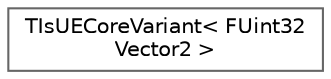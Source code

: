 digraph "Graphical Class Hierarchy"
{
 // INTERACTIVE_SVG=YES
 // LATEX_PDF_SIZE
  bgcolor="transparent";
  edge [fontname=Helvetica,fontsize=10,labelfontname=Helvetica,labelfontsize=10];
  node [fontname=Helvetica,fontsize=10,shape=box,height=0.2,width=0.4];
  rankdir="LR";
  Node0 [id="Node000000",label="TIsUECoreVariant\< FUint32\lVector2 \>",height=0.2,width=0.4,color="grey40", fillcolor="white", style="filled",URL="$d4/d3a/structTIsUECoreVariant_3_01FUint32Vector2_01_4.html",tooltip=" "];
}
